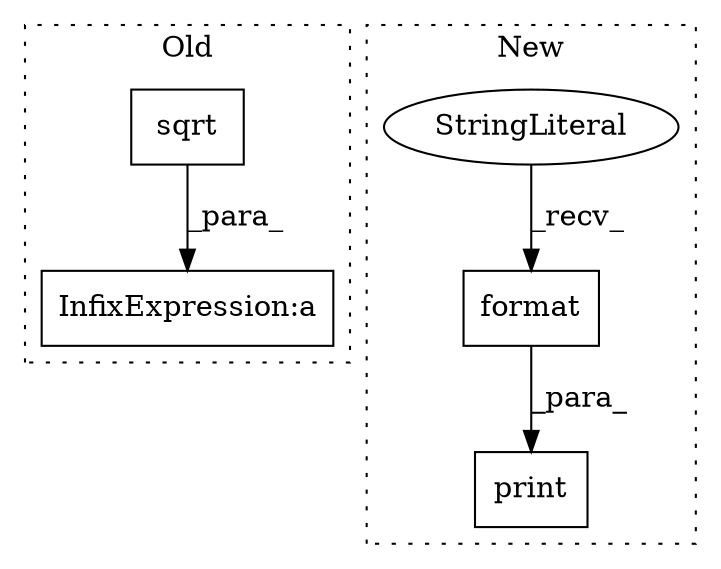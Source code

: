 digraph G {
subgraph cluster0 {
1 [label="sqrt" a="32" s="2528,2542" l="5,1" shape="box"];
3 [label="InfixExpression:a" a="27" s="2514" l="3" shape="box"];
label = "Old";
style="dotted";
}
subgraph cluster1 {
2 [label="print" a="32" s="3697,3743" l="6,1" shape="box"];
4 [label="format" a="32" s="3719,3742" l="7,1" shape="box"];
5 [label="StringLiteral" a="45" s="3703" l="15" shape="ellipse"];
label = "New";
style="dotted";
}
1 -> 3 [label="_para_"];
4 -> 2 [label="_para_"];
5 -> 4 [label="_recv_"];
}
